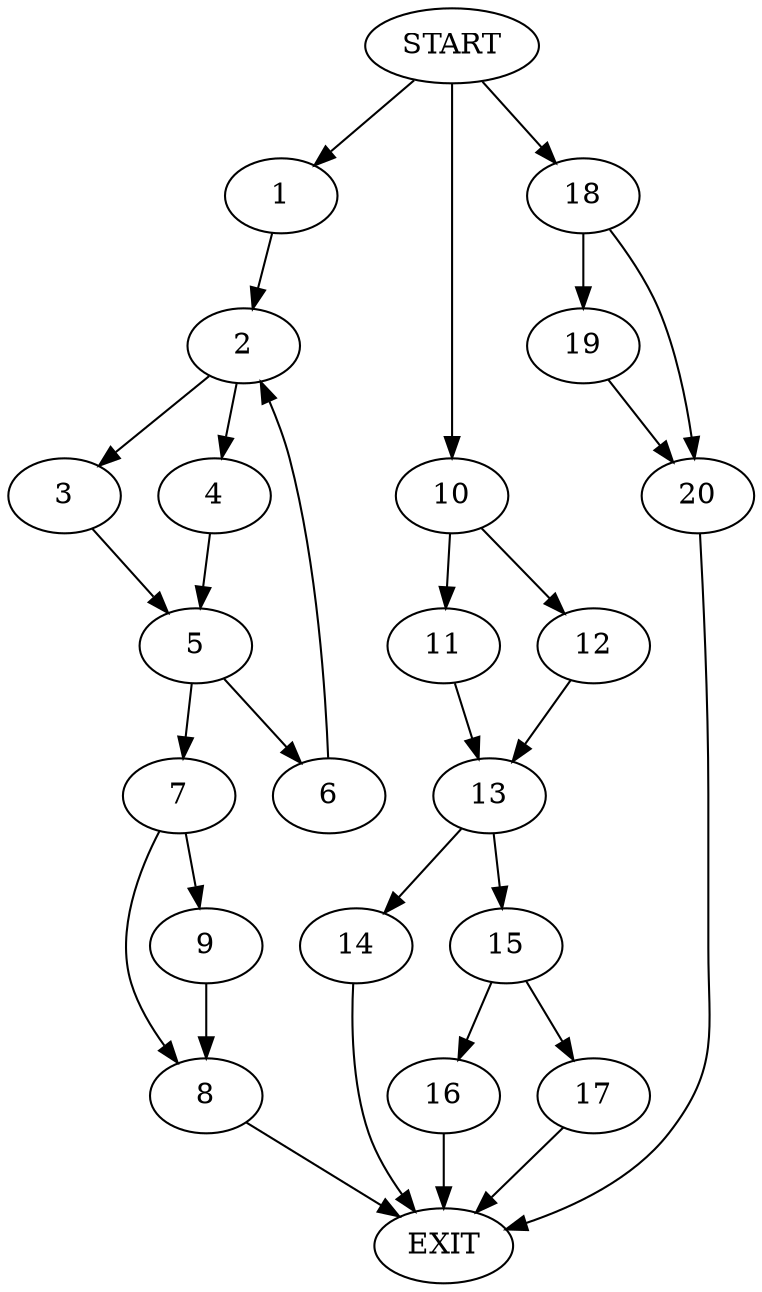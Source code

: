 digraph {
0 [label="START"]
21 [label="EXIT"]
0 -> 1
1 -> 2
2 -> 3
2 -> 4
3 -> 5
4 -> 5
5 -> 6
5 -> 7
7 -> 8
7 -> 9
6 -> 2
8 -> 21
9 -> 8
0 -> 10
10 -> 11
10 -> 12
11 -> 13
12 -> 13
13 -> 14
13 -> 15
14 -> 21
15 -> 16
15 -> 17
17 -> 21
16 -> 21
0 -> 18
18 -> 19
18 -> 20
19 -> 20
20 -> 21
}
